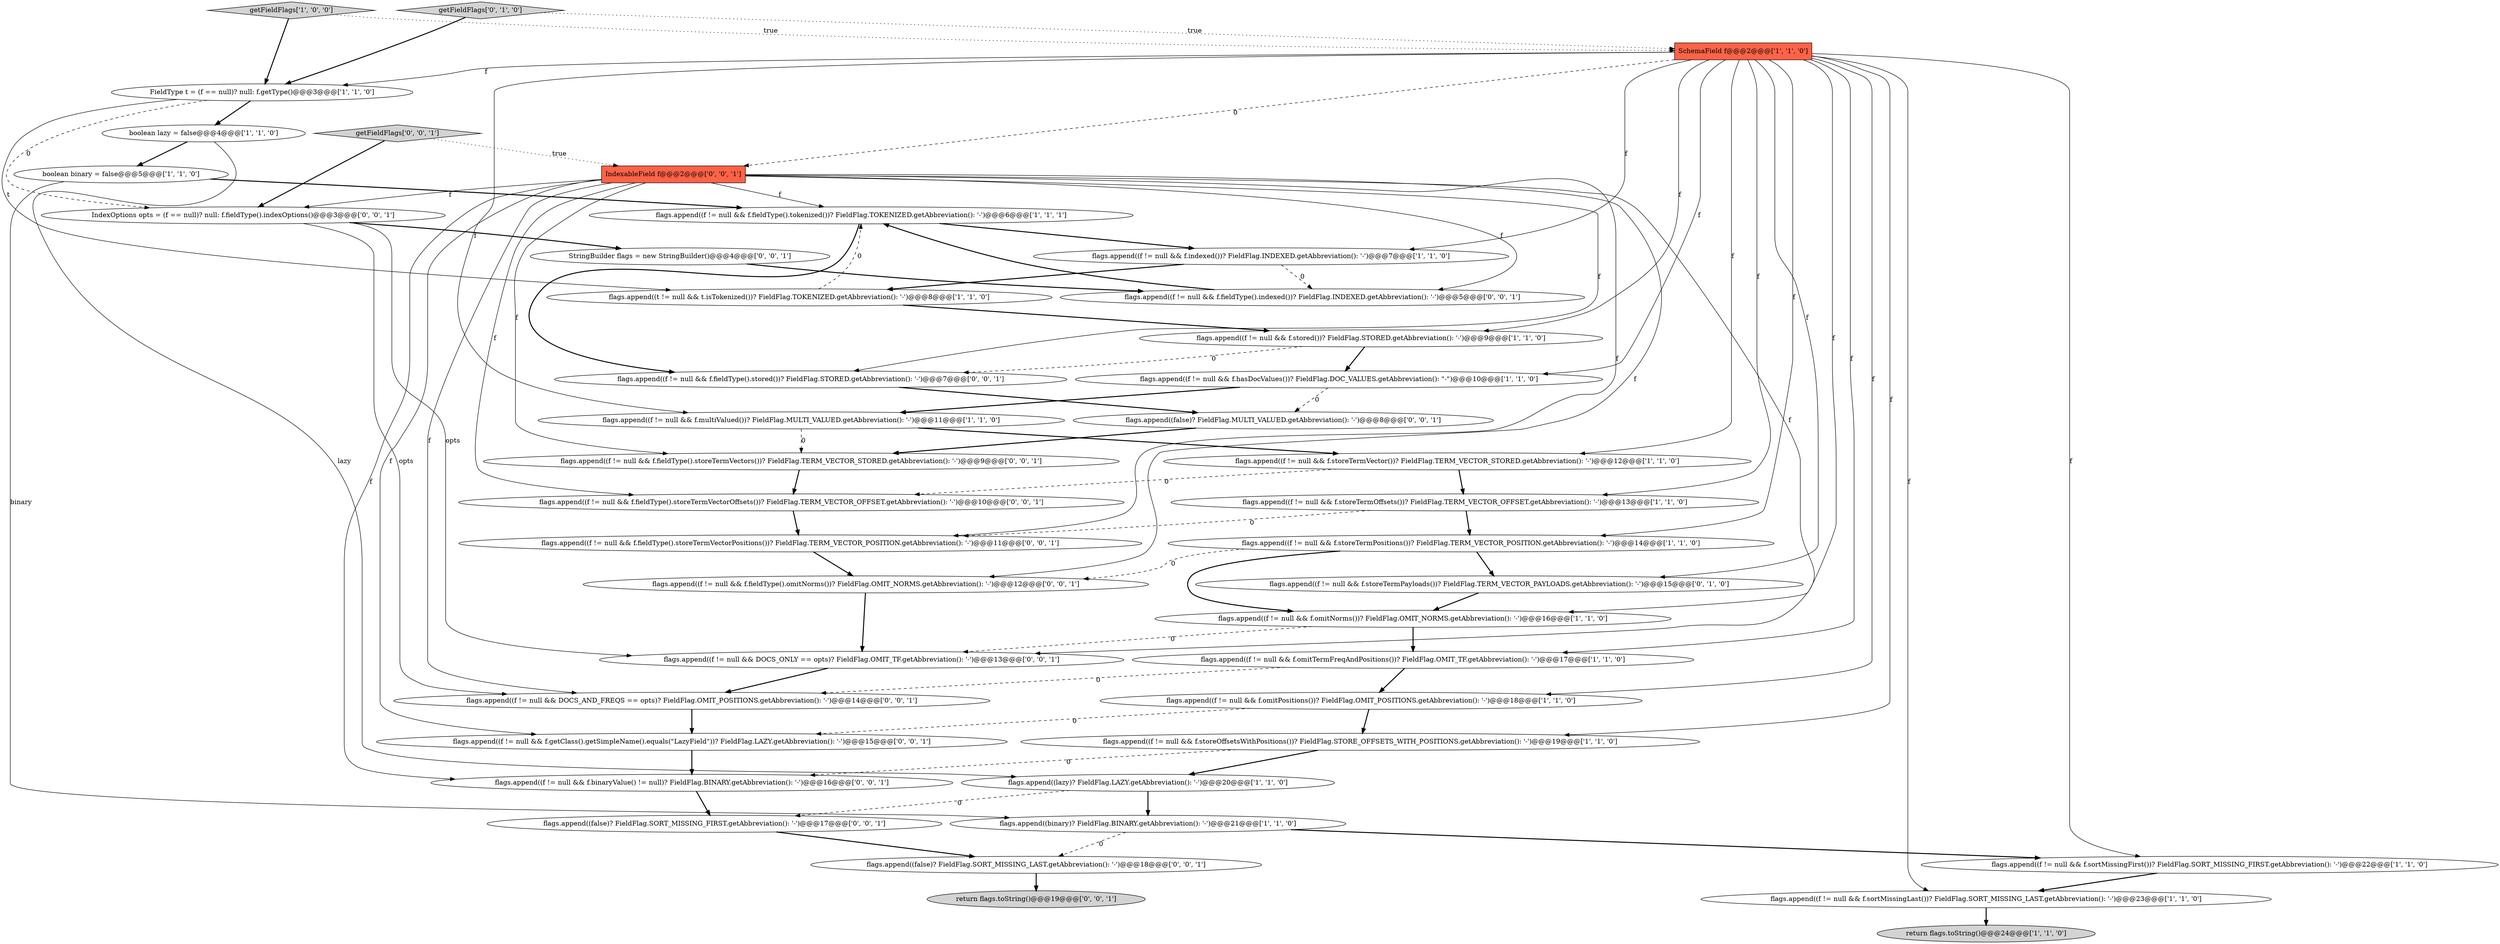 digraph {
15 [style = filled, label = "boolean lazy = false@@@4@@@['1', '1', '0']", fillcolor = white, shape = ellipse image = "AAA0AAABBB1BBB"];
20 [style = filled, label = "flags.append((f != null && f.storeTermVector())? FieldFlag.TERM_VECTOR_STORED.getAbbreviation(): '-')@@@12@@@['1', '1', '0']", fillcolor = white, shape = ellipse image = "AAA0AAABBB1BBB"];
25 [style = filled, label = "flags.append((f != null && f.fieldType().storeTermVectorOffsets())? FieldFlag.TERM_VECTOR_OFFSET.getAbbreviation(): '-')@@@10@@@['0', '0', '1']", fillcolor = white, shape = ellipse image = "AAA0AAABBB3BBB"];
40 [style = filled, label = "flags.append((f != null && f.fieldType().stored())? FieldFlag.STORED.getAbbreviation(): '-')@@@7@@@['0', '0', '1']", fillcolor = white, shape = ellipse image = "AAA0AAABBB3BBB"];
8 [style = filled, label = "flags.append((f != null && f.sortMissingFirst())? FieldFlag.SORT_MISSING_FIRST.getAbbreviation(): '-')@@@22@@@['1', '1', '0']", fillcolor = white, shape = ellipse image = "AAA0AAABBB1BBB"];
28 [style = filled, label = "flags.append((f != null && DOCS_AND_FREQS == opts)? FieldFlag.OMIT_POSITIONS.getAbbreviation(): '-')@@@14@@@['0', '0', '1']", fillcolor = white, shape = ellipse image = "AAA0AAABBB3BBB"];
23 [style = filled, label = "getFieldFlags['0', '1', '0']", fillcolor = lightgray, shape = diamond image = "AAA0AAABBB2BBB"];
12 [style = filled, label = "flags.append((f != null && f.omitNorms())? FieldFlag.OMIT_NORMS.getAbbreviation(): '-')@@@16@@@['1', '1', '0']", fillcolor = white, shape = ellipse image = "AAA0AAABBB1BBB"];
11 [style = filled, label = "flags.append((f != null && f.storeTermPositions())? FieldFlag.TERM_VECTOR_POSITION.getAbbreviation(): '-')@@@14@@@['1', '1', '0']", fillcolor = white, shape = ellipse image = "AAA0AAABBB1BBB"];
41 [style = filled, label = "flags.append((false)? FieldFlag.MULTI_VALUED.getAbbreviation(): '-')@@@8@@@['0', '0', '1']", fillcolor = white, shape = ellipse image = "AAA0AAABBB3BBB"];
18 [style = filled, label = "boolean binary = false@@@5@@@['1', '1', '0']", fillcolor = white, shape = ellipse image = "AAA0AAABBB1BBB"];
37 [style = filled, label = "flags.append((f != null && DOCS_ONLY == opts)? FieldFlag.OMIT_TF.getAbbreviation(): '-')@@@13@@@['0', '0', '1']", fillcolor = white, shape = ellipse image = "AAA0AAABBB3BBB"];
16 [style = filled, label = "flags.append((f != null && f.omitTermFreqAndPositions())? FieldFlag.OMIT_TF.getAbbreviation(): '-')@@@17@@@['1', '1', '0']", fillcolor = white, shape = ellipse image = "AAA0AAABBB1BBB"];
4 [style = filled, label = "flags.append((lazy)? FieldFlag.LAZY.getAbbreviation(): '-')@@@20@@@['1', '1', '0']", fillcolor = white, shape = ellipse image = "AAA0AAABBB1BBB"];
39 [style = filled, label = "flags.append((f != null && f.fieldType().indexed())? FieldFlag.INDEXED.getAbbreviation(): '-')@@@5@@@['0', '0', '1']", fillcolor = white, shape = ellipse image = "AAA0AAABBB3BBB"];
1 [style = filled, label = "getFieldFlags['1', '0', '0']", fillcolor = lightgray, shape = diamond image = "AAA0AAABBB1BBB"];
5 [style = filled, label = "flags.append((binary)? FieldFlag.BINARY.getAbbreviation(): '-')@@@21@@@['1', '1', '0']", fillcolor = white, shape = ellipse image = "AAA0AAABBB1BBB"];
9 [style = filled, label = "flags.append((t != null && t.isTokenized())? FieldFlag.TOKENIZED.getAbbreviation(): '-')@@@8@@@['1', '1', '0']", fillcolor = white, shape = ellipse image = "AAA0AAABBB1BBB"];
38 [style = filled, label = "flags.append((false)? FieldFlag.SORT_MISSING_LAST.getAbbreviation(): '-')@@@18@@@['0', '0', '1']", fillcolor = white, shape = ellipse image = "AAA0AAABBB3BBB"];
19 [style = filled, label = "flags.append((f != null && f.sortMissingLast())? FieldFlag.SORT_MISSING_LAST.getAbbreviation(): '-')@@@23@@@['1', '1', '0']", fillcolor = white, shape = ellipse image = "AAA0AAABBB1BBB"];
33 [style = filled, label = "flags.append((f != null && f.binaryValue() != null)? FieldFlag.BINARY.getAbbreviation(): '-')@@@16@@@['0', '0', '1']", fillcolor = white, shape = ellipse image = "AAA0AAABBB3BBB"];
42 [style = filled, label = "StringBuilder flags = new StringBuilder()@@@4@@@['0', '0', '1']", fillcolor = white, shape = ellipse image = "AAA0AAABBB3BBB"];
29 [style = filled, label = "flags.append((false)? FieldFlag.SORT_MISSING_FIRST.getAbbreviation(): '-')@@@17@@@['0', '0', '1']", fillcolor = white, shape = ellipse image = "AAA0AAABBB3BBB"];
32 [style = filled, label = "flags.append((f != null && f.fieldType().storeTermVectors())? FieldFlag.TERM_VECTOR_STORED.getAbbreviation(): '-')@@@9@@@['0', '0', '1']", fillcolor = white, shape = ellipse image = "AAA0AAABBB3BBB"];
3 [style = filled, label = "flags.append((f != null && f.multiValued())? FieldFlag.MULTI_VALUED.getAbbreviation(): '-')@@@11@@@['1', '1', '0']", fillcolor = white, shape = ellipse image = "AAA0AAABBB1BBB"];
6 [style = filled, label = "SchemaField f@@@2@@@['1', '1', '0']", fillcolor = tomato, shape = box image = "AAA0AAABBB1BBB"];
7 [style = filled, label = "flags.append((f != null && f.omitPositions())? FieldFlag.OMIT_POSITIONS.getAbbreviation(): '-')@@@18@@@['1', '1', '0']", fillcolor = white, shape = ellipse image = "AAA0AAABBB1BBB"];
27 [style = filled, label = "IndexableField f@@@2@@@['0', '0', '1']", fillcolor = tomato, shape = box image = "AAA0AAABBB3BBB"];
10 [style = filled, label = "flags.append((f != null && f.storeTermOffsets())? FieldFlag.TERM_VECTOR_OFFSET.getAbbreviation(): '-')@@@13@@@['1', '1', '0']", fillcolor = white, shape = ellipse image = "AAA0AAABBB1BBB"];
24 [style = filled, label = "flags.append((f != null && f.storeTermPayloads())? FieldFlag.TERM_VECTOR_PAYLOADS.getAbbreviation(): '-')@@@15@@@['0', '1', '0']", fillcolor = white, shape = ellipse image = "AAA1AAABBB2BBB"];
30 [style = filled, label = "flags.append((f != null && f.fieldType().storeTermVectorPositions())? FieldFlag.TERM_VECTOR_POSITION.getAbbreviation(): '-')@@@11@@@['0', '0', '1']", fillcolor = white, shape = ellipse image = "AAA0AAABBB3BBB"];
13 [style = filled, label = "FieldType t = (f == null)? null: f.getType()@@@3@@@['1', '1', '0']", fillcolor = white, shape = ellipse image = "AAA0AAABBB1BBB"];
17 [style = filled, label = "flags.append((f != null && f.stored())? FieldFlag.STORED.getAbbreviation(): '-')@@@9@@@['1', '1', '0']", fillcolor = white, shape = ellipse image = "AAA0AAABBB1BBB"];
26 [style = filled, label = "IndexOptions opts = (f == null)? null: f.fieldType().indexOptions()@@@3@@@['0', '0', '1']", fillcolor = white, shape = ellipse image = "AAA0AAABBB3BBB"];
0 [style = filled, label = "flags.append((f != null && f.storeOffsetsWithPositions())? FieldFlag.STORE_OFFSETS_WITH_POSITIONS.getAbbreviation(): '-')@@@19@@@['1', '1', '0']", fillcolor = white, shape = ellipse image = "AAA0AAABBB1BBB"];
2 [style = filled, label = "flags.append((f != null && f.fieldType().tokenized())? FieldFlag.TOKENIZED.getAbbreviation(): '-')@@@6@@@['1', '1', '1']", fillcolor = white, shape = ellipse image = "AAA0AAABBB1BBB"];
36 [style = filled, label = "flags.append((f != null && f.fieldType().omitNorms())? FieldFlag.OMIT_NORMS.getAbbreviation(): '-')@@@12@@@['0', '0', '1']", fillcolor = white, shape = ellipse image = "AAA0AAABBB3BBB"];
14 [style = filled, label = "return flags.toString()@@@24@@@['1', '1', '0']", fillcolor = lightgray, shape = ellipse image = "AAA0AAABBB1BBB"];
34 [style = filled, label = "flags.append((f != null && f.getClass().getSimpleName().equals(\"LazyField\"))? FieldFlag.LAZY.getAbbreviation(): '-')@@@15@@@['0', '0', '1']", fillcolor = white, shape = ellipse image = "AAA0AAABBB3BBB"];
31 [style = filled, label = "return flags.toString()@@@19@@@['0', '0', '1']", fillcolor = lightgray, shape = ellipse image = "AAA0AAABBB3BBB"];
21 [style = filled, label = "flags.append((f != null && f.indexed())? FieldFlag.INDEXED.getAbbreviation(): '-')@@@7@@@['1', '1', '0']", fillcolor = white, shape = ellipse image = "AAA0AAABBB1BBB"];
22 [style = filled, label = "flags.append((f != null && f.hasDocValues())? FieldFlag.DOC_VALUES.getAbbreviation(): \"-\")@@@10@@@['1', '1', '0']", fillcolor = white, shape = ellipse image = "AAA0AAABBB1BBB"];
35 [style = filled, label = "getFieldFlags['0', '0', '1']", fillcolor = lightgray, shape = diamond image = "AAA0AAABBB3BBB"];
27->37 [style = solid, label="f"];
4->29 [style = dashed, label="0"];
0->4 [style = bold, label=""];
27->28 [style = solid, label="f"];
11->12 [style = bold, label=""];
20->10 [style = bold, label=""];
17->40 [style = dashed, label="0"];
6->20 [style = solid, label="f"];
0->33 [style = dashed, label="0"];
6->13 [style = solid, label="f"];
3->32 [style = dashed, label="0"];
27->34 [style = solid, label="f"];
27->30 [style = solid, label="f"];
10->11 [style = bold, label=""];
12->16 [style = bold, label=""];
35->27 [style = dotted, label="true"];
28->34 [style = bold, label=""];
27->2 [style = solid, label="f"];
16->28 [style = dashed, label="0"];
9->17 [style = bold, label=""];
37->28 [style = bold, label=""];
7->0 [style = bold, label=""];
6->16 [style = solid, label="f"];
16->7 [style = bold, label=""];
29->38 [style = bold, label=""];
17->22 [style = bold, label=""];
6->27 [style = dashed, label="0"];
6->22 [style = solid, label="f"];
35->26 [style = bold, label=""];
33->29 [style = bold, label=""];
12->37 [style = dashed, label="0"];
26->42 [style = bold, label=""];
15->4 [style = solid, label="lazy"];
41->32 [style = bold, label=""];
27->33 [style = solid, label="f"];
6->10 [style = solid, label="f"];
11->36 [style = dashed, label="0"];
6->12 [style = solid, label="f"];
5->38 [style = dashed, label="0"];
26->37 [style = solid, label="opts"];
38->31 [style = bold, label=""];
27->39 [style = solid, label="f"];
19->14 [style = bold, label=""];
30->36 [style = bold, label=""];
2->21 [style = bold, label=""];
8->19 [style = bold, label=""];
1->13 [style = bold, label=""];
13->26 [style = dashed, label="0"];
23->6 [style = dotted, label="true"];
13->15 [style = bold, label=""];
5->8 [style = bold, label=""];
13->9 [style = solid, label="t"];
15->18 [style = bold, label=""];
7->34 [style = dashed, label="0"];
6->21 [style = solid, label="f"];
6->24 [style = solid, label="f"];
34->33 [style = bold, label=""];
27->25 [style = solid, label="f"];
11->24 [style = bold, label=""];
27->36 [style = solid, label="f"];
6->0 [style = solid, label="f"];
23->13 [style = bold, label=""];
40->41 [style = bold, label=""];
32->25 [style = bold, label=""];
27->26 [style = solid, label="f"];
24->12 [style = bold, label=""];
21->9 [style = bold, label=""];
21->39 [style = dashed, label="0"];
27->32 [style = solid, label="f"];
6->19 [style = solid, label="f"];
22->41 [style = dashed, label="0"];
42->39 [style = bold, label=""];
9->2 [style = dashed, label="0"];
26->28 [style = solid, label="opts"];
36->37 [style = bold, label=""];
10->30 [style = dashed, label="0"];
18->2 [style = bold, label=""];
39->2 [style = bold, label=""];
20->25 [style = dashed, label="0"];
22->3 [style = bold, label=""];
4->5 [style = bold, label=""];
6->17 [style = solid, label="f"];
27->40 [style = solid, label="f"];
18->5 [style = solid, label="binary"];
6->11 [style = solid, label="f"];
1->6 [style = dotted, label="true"];
3->20 [style = bold, label=""];
2->40 [style = bold, label=""];
6->3 [style = solid, label="f"];
6->8 [style = solid, label="f"];
25->30 [style = bold, label=""];
6->7 [style = solid, label="f"];
}
